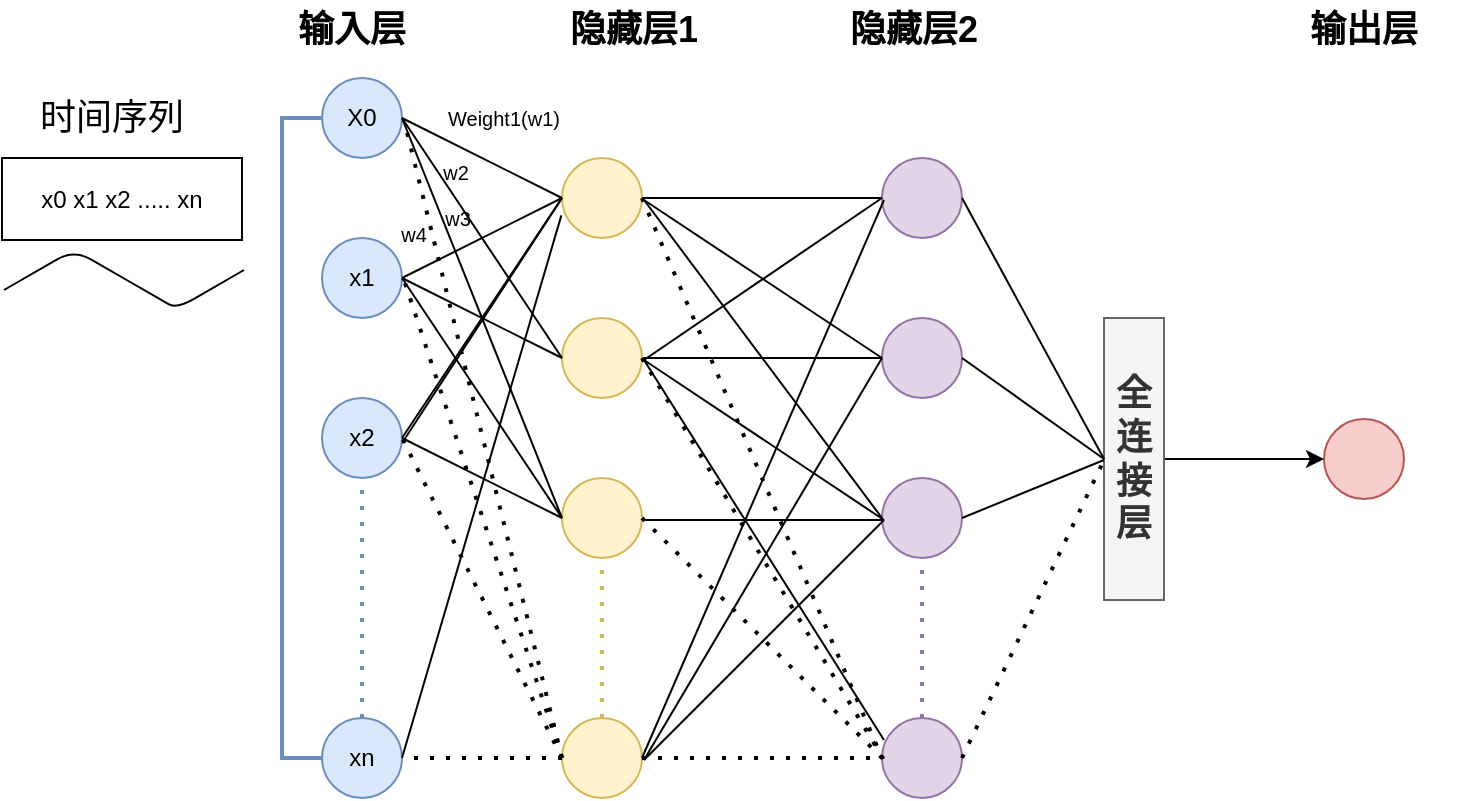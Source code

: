 <mxfile version="14.4.4" type="github">
  <diagram id="C5RBs43oDa-KdzZeNtuy" name="Page-1">
    <mxGraphModel dx="764" dy="400" grid="1" gridSize="10" guides="1" tooltips="1" connect="1" arrows="1" fold="1" page="1" pageScale="1" pageWidth="827" pageHeight="1169" math="0" shadow="0">
      <root>
        <mxCell id="WIyWlLk6GJQsqaUBKTNV-0" />
        <mxCell id="WIyWlLk6GJQsqaUBKTNV-1" parent="WIyWlLk6GJQsqaUBKTNV-0" />
        <object label="X0" id="_86lbjDXmj_31HlodiXY-0">
          <mxCell style="ellipse;whiteSpace=wrap;html=1;aspect=fixed;fillColor=#dae8fc;strokeColor=#6c8ebf;" vertex="1" parent="WIyWlLk6GJQsqaUBKTNV-1">
            <mxGeometry x="239" y="119" width="40" height="40" as="geometry" />
          </mxCell>
        </object>
        <mxCell id="_86lbjDXmj_31HlodiXY-2" value="x1" style="ellipse;whiteSpace=wrap;html=1;aspect=fixed;fillColor=#dae8fc;strokeColor=#6c8ebf;" vertex="1" parent="WIyWlLk6GJQsqaUBKTNV-1">
          <mxGeometry x="239" y="199" width="40" height="40" as="geometry" />
        </mxCell>
        <mxCell id="_86lbjDXmj_31HlodiXY-3" value="x2" style="ellipse;whiteSpace=wrap;html=1;aspect=fixed;fillColor=#dae8fc;strokeColor=#6c8ebf;" vertex="1" parent="WIyWlLk6GJQsqaUBKTNV-1">
          <mxGeometry x="239" y="279" width="40" height="40" as="geometry" />
        </mxCell>
        <mxCell id="_86lbjDXmj_31HlodiXY-4" value="xn" style="ellipse;whiteSpace=wrap;html=1;aspect=fixed;fillColor=#dae8fc;strokeColor=#6c8ebf;" vertex="1" parent="WIyWlLk6GJQsqaUBKTNV-1">
          <mxGeometry x="239" y="439" width="40" height="40" as="geometry" />
        </mxCell>
        <mxCell id="_86lbjDXmj_31HlodiXY-7" value="" style="endArrow=none;dashed=1;html=1;dashPattern=1 3;strokeWidth=2;fillColor=#dae8fc;strokeColor=#6c8ebf;entryX=0.5;entryY=1;entryDx=0;entryDy=0;exitX=0.5;exitY=0;exitDx=0;exitDy=0;" edge="1" parent="WIyWlLk6GJQsqaUBKTNV-1" source="_86lbjDXmj_31HlodiXY-4" target="_86lbjDXmj_31HlodiXY-3">
          <mxGeometry width="50" height="50" relative="1" as="geometry">
            <mxPoint x="259" y="429" as="sourcePoint" />
            <mxPoint x="499" y="299" as="targetPoint" />
            <Array as="points" />
          </mxGeometry>
        </mxCell>
        <mxCell id="_86lbjDXmj_31HlodiXY-8" value="" style="ellipse;whiteSpace=wrap;html=1;aspect=fixed;fillColor=#fff2cc;strokeColor=#d6b656;" vertex="1" parent="WIyWlLk6GJQsqaUBKTNV-1">
          <mxGeometry x="359" y="239" width="40" height="40" as="geometry" />
        </mxCell>
        <mxCell id="_86lbjDXmj_31HlodiXY-9" value="" style="ellipse;whiteSpace=wrap;html=1;aspect=fixed;fillColor=#fff2cc;strokeColor=#d6b656;" vertex="1" parent="WIyWlLk6GJQsqaUBKTNV-1">
          <mxGeometry x="359" y="319" width="40" height="40" as="geometry" />
        </mxCell>
        <mxCell id="_86lbjDXmj_31HlodiXY-10" value="" style="ellipse;whiteSpace=wrap;html=1;aspect=fixed;fillColor=#fff2cc;strokeColor=#d6b656;" vertex="1" parent="WIyWlLk6GJQsqaUBKTNV-1">
          <mxGeometry x="359" y="439" width="40" height="40" as="geometry" />
        </mxCell>
        <mxCell id="_86lbjDXmj_31HlodiXY-11" value="" style="ellipse;whiteSpace=wrap;html=1;aspect=fixed;fillColor=#e1d5e7;strokeColor=#9673a6;" vertex="1" parent="WIyWlLk6GJQsqaUBKTNV-1">
          <mxGeometry x="519" y="239" width="40" height="40" as="geometry" />
        </mxCell>
        <mxCell id="_86lbjDXmj_31HlodiXY-12" value="" style="ellipse;whiteSpace=wrap;html=1;aspect=fixed;fillColor=#e1d5e7;strokeColor=#9673a6;" vertex="1" parent="WIyWlLk6GJQsqaUBKTNV-1">
          <mxGeometry x="519" y="319" width="40" height="40" as="geometry" />
        </mxCell>
        <mxCell id="_86lbjDXmj_31HlodiXY-13" value="" style="ellipse;whiteSpace=wrap;html=1;aspect=fixed;fillColor=#e1d5e7;strokeColor=#9673a6;" vertex="1" parent="WIyWlLk6GJQsqaUBKTNV-1">
          <mxGeometry x="519" y="439" width="40" height="40" as="geometry" />
        </mxCell>
        <mxCell id="_86lbjDXmj_31HlodiXY-14" value="" style="ellipse;whiteSpace=wrap;html=1;aspect=fixed;fillColor=#e1d5e7;strokeColor=#9673a6;" vertex="1" parent="WIyWlLk6GJQsqaUBKTNV-1">
          <mxGeometry x="519" y="159" width="40" height="40" as="geometry" />
        </mxCell>
        <mxCell id="_86lbjDXmj_31HlodiXY-15" value="" style="ellipse;whiteSpace=wrap;html=1;aspect=fixed;fillColor=#fff2cc;strokeColor=#d6b656;" vertex="1" parent="WIyWlLk6GJQsqaUBKTNV-1">
          <mxGeometry x="359" y="159" width="40" height="40" as="geometry" />
        </mxCell>
        <mxCell id="_86lbjDXmj_31HlodiXY-16" value="" style="endArrow=none;dashed=1;html=1;dashPattern=1 3;strokeWidth=2;entryX=0.5;entryY=1;entryDx=0;entryDy=0;exitX=0.5;exitY=0;exitDx=0;exitDy=0;fillColor=#fff2cc;strokeColor=#d6b656;" edge="1" parent="WIyWlLk6GJQsqaUBKTNV-1" source="_86lbjDXmj_31HlodiXY-10" target="_86lbjDXmj_31HlodiXY-9">
          <mxGeometry width="50" height="50" relative="1" as="geometry">
            <mxPoint x="449" y="279" as="sourcePoint" />
            <mxPoint x="499" y="229" as="targetPoint" />
            <Array as="points" />
          </mxGeometry>
        </mxCell>
        <mxCell id="_86lbjDXmj_31HlodiXY-17" value="" style="endArrow=none;dashed=1;html=1;dashPattern=1 3;strokeWidth=2;entryX=0.5;entryY=1;entryDx=0;entryDy=0;exitX=0.5;exitY=0;exitDx=0;exitDy=0;fillColor=#e1d5e7;strokeColor=#9673a6;" edge="1" parent="WIyWlLk6GJQsqaUBKTNV-1" source="_86lbjDXmj_31HlodiXY-13" target="_86lbjDXmj_31HlodiXY-12">
          <mxGeometry width="50" height="50" relative="1" as="geometry">
            <mxPoint x="449" y="279" as="sourcePoint" />
            <mxPoint x="499" y="229" as="targetPoint" />
          </mxGeometry>
        </mxCell>
        <mxCell id="_86lbjDXmj_31HlodiXY-19" value="" style="ellipse;whiteSpace=wrap;html=1;aspect=fixed;fillColor=#f8cecc;strokeColor=#b85450;" vertex="1" parent="WIyWlLk6GJQsqaUBKTNV-1">
          <mxGeometry x="740" y="289.5" width="40" height="40" as="geometry" />
        </mxCell>
        <mxCell id="_86lbjDXmj_31HlodiXY-21" value="x0 x1 x2 ..... xn" style="rounded=0;whiteSpace=wrap;html=1;shadow=0;glass=0;" vertex="1" parent="WIyWlLk6GJQsqaUBKTNV-1">
          <mxGeometry x="79" y="159" width="120" height="41" as="geometry" />
        </mxCell>
        <mxCell id="_86lbjDXmj_31HlodiXY-22" value="" style="strokeWidth=2;html=1;shape=mxgraph.flowchart.annotation_1;align=left;pointerEvents=1;rounded=0;shadow=0;glass=0;fillColor=#dae8fc;strokeColor=#6c8ebf;" vertex="1" parent="WIyWlLk6GJQsqaUBKTNV-1">
          <mxGeometry x="219" y="139" width="20" height="320" as="geometry" />
        </mxCell>
        <mxCell id="_86lbjDXmj_31HlodiXY-25" value="输入层" style="text;html=1;strokeColor=none;fillColor=none;align=center;verticalAlign=middle;whiteSpace=wrap;rounded=0;shadow=0;glass=0;fontSize=18;fontStyle=1" vertex="1" parent="WIyWlLk6GJQsqaUBKTNV-1">
          <mxGeometry x="199" y="80" width="110" height="30" as="geometry" />
        </mxCell>
        <mxCell id="_86lbjDXmj_31HlodiXY-26" value="隐藏层1" style="text;html=1;strokeColor=none;fillColor=none;align=center;verticalAlign=middle;whiteSpace=wrap;rounded=0;shadow=0;glass=0;fontSize=18;fontStyle=1" vertex="1" parent="WIyWlLk6GJQsqaUBKTNV-1">
          <mxGeometry x="330" y="80" width="130" height="30" as="geometry" />
        </mxCell>
        <mxCell id="_86lbjDXmj_31HlodiXY-27" value="隐藏层2" style="text;html=1;strokeColor=none;fillColor=none;align=center;verticalAlign=middle;whiteSpace=wrap;rounded=0;shadow=0;glass=0;fontSize=18;fontStyle=1" vertex="1" parent="WIyWlLk6GJQsqaUBKTNV-1">
          <mxGeometry x="470" y="80" width="130" height="30" as="geometry" />
        </mxCell>
        <mxCell id="_86lbjDXmj_31HlodiXY-28" value="输出层" style="text;html=1;strokeColor=none;fillColor=none;align=center;verticalAlign=middle;whiteSpace=wrap;rounded=0;shadow=0;glass=0;fontSize=18;fontStyle=1" vertex="1" parent="WIyWlLk6GJQsqaUBKTNV-1">
          <mxGeometry x="705" y="80" width="110" height="30" as="geometry" />
        </mxCell>
        <mxCell id="_86lbjDXmj_31HlodiXY-33" value="" style="endArrow=none;html=1;fontSize=18;entryX=0;entryY=0.5;entryDx=0;entryDy=0;exitX=1;exitY=0.5;exitDx=0;exitDy=0;" edge="1" parent="WIyWlLk6GJQsqaUBKTNV-1" source="_86lbjDXmj_31HlodiXY-0" target="_86lbjDXmj_31HlodiXY-15">
          <mxGeometry width="50" height="50" relative="1" as="geometry">
            <mxPoint x="550" y="350" as="sourcePoint" />
            <mxPoint x="600" y="300" as="targetPoint" />
          </mxGeometry>
        </mxCell>
        <mxCell id="_86lbjDXmj_31HlodiXY-34" value="" style="endArrow=none;html=1;fontSize=18;entryX=0;entryY=0.5;entryDx=0;entryDy=0;exitX=1;exitY=0.5;exitDx=0;exitDy=0;" edge="1" parent="WIyWlLk6GJQsqaUBKTNV-1" source="_86lbjDXmj_31HlodiXY-2" target="_86lbjDXmj_31HlodiXY-8">
          <mxGeometry width="50" height="50" relative="1" as="geometry">
            <mxPoint x="550" y="350" as="sourcePoint" />
            <mxPoint x="600" y="300" as="targetPoint" />
          </mxGeometry>
        </mxCell>
        <mxCell id="_86lbjDXmj_31HlodiXY-35" value="" style="endArrow=none;html=1;fontSize=18;entryX=0;entryY=0.5;entryDx=0;entryDy=0;exitX=1;exitY=0.5;exitDx=0;exitDy=0;" edge="1" parent="WIyWlLk6GJQsqaUBKTNV-1" source="_86lbjDXmj_31HlodiXY-3" target="_86lbjDXmj_31HlodiXY-9">
          <mxGeometry width="50" height="50" relative="1" as="geometry">
            <mxPoint x="550" y="350" as="sourcePoint" />
            <mxPoint x="600" y="300" as="targetPoint" />
          </mxGeometry>
        </mxCell>
        <mxCell id="_86lbjDXmj_31HlodiXY-37" value="" style="endArrow=none;html=1;fontSize=18;entryX=0;entryY=0.5;entryDx=0;entryDy=0;exitX=1;exitY=0.5;exitDx=0;exitDy=0;" edge="1" parent="WIyWlLk6GJQsqaUBKTNV-1" source="_86lbjDXmj_31HlodiXY-2" target="_86lbjDXmj_31HlodiXY-15">
          <mxGeometry width="50" height="50" relative="1" as="geometry">
            <mxPoint x="550" y="350" as="sourcePoint" />
            <mxPoint x="600" y="300" as="targetPoint" />
          </mxGeometry>
        </mxCell>
        <mxCell id="_86lbjDXmj_31HlodiXY-38" value="" style="endArrow=none;html=1;fontSize=18;entryX=0;entryY=0.5;entryDx=0;entryDy=0;" edge="1" parent="WIyWlLk6GJQsqaUBKTNV-1" target="_86lbjDXmj_31HlodiXY-15">
          <mxGeometry width="50" height="50" relative="1" as="geometry">
            <mxPoint x="280" y="300" as="sourcePoint" />
            <mxPoint x="600" y="300" as="targetPoint" />
          </mxGeometry>
        </mxCell>
        <mxCell id="_86lbjDXmj_31HlodiXY-39" value="" style="endArrow=none;html=1;fontSize=18;entryX=0;entryY=0.5;entryDx=0;entryDy=0;exitX=1;exitY=0.5;exitDx=0;exitDy=0;" edge="1" parent="WIyWlLk6GJQsqaUBKTNV-1" source="_86lbjDXmj_31HlodiXY-3" target="_86lbjDXmj_31HlodiXY-15">
          <mxGeometry width="50" height="50" relative="1" as="geometry">
            <mxPoint x="550" y="350" as="sourcePoint" />
            <mxPoint x="470" y="270" as="targetPoint" />
          </mxGeometry>
        </mxCell>
        <mxCell id="_86lbjDXmj_31HlodiXY-40" value="" style="endArrow=none;html=1;fontSize=18;entryX=-0.008;entryY=0.717;entryDx=0;entryDy=0;entryPerimeter=0;exitX=1;exitY=0.5;exitDx=0;exitDy=0;" edge="1" parent="WIyWlLk6GJQsqaUBKTNV-1" source="_86lbjDXmj_31HlodiXY-4" target="_86lbjDXmj_31HlodiXY-15">
          <mxGeometry width="50" height="50" relative="1" as="geometry">
            <mxPoint x="550" y="350" as="sourcePoint" />
            <mxPoint x="600" y="300" as="targetPoint" />
          </mxGeometry>
        </mxCell>
        <mxCell id="_86lbjDXmj_31HlodiXY-41" value="" style="endArrow=none;dashed=1;html=1;dashPattern=1 3;strokeWidth=2;fontSize=18;entryX=1;entryY=0.5;entryDx=0;entryDy=0;exitX=0;exitY=0.5;exitDx=0;exitDy=0;" edge="1" parent="WIyWlLk6GJQsqaUBKTNV-1" source="_86lbjDXmj_31HlodiXY-10" target="_86lbjDXmj_31HlodiXY-3">
          <mxGeometry width="50" height="50" relative="1" as="geometry">
            <mxPoint x="550" y="420" as="sourcePoint" />
            <mxPoint x="600" y="370" as="targetPoint" />
          </mxGeometry>
        </mxCell>
        <mxCell id="_86lbjDXmj_31HlodiXY-43" value="" style="endArrow=none;html=1;fontSize=18;entryX=1;entryY=0.5;entryDx=0;entryDy=0;exitX=0;exitY=0.5;exitDx=0;exitDy=0;" edge="1" parent="WIyWlLk6GJQsqaUBKTNV-1" source="_86lbjDXmj_31HlodiXY-8" target="_86lbjDXmj_31HlodiXY-0">
          <mxGeometry width="50" height="50" relative="1" as="geometry">
            <mxPoint x="550" y="350" as="sourcePoint" />
            <mxPoint x="600" y="300" as="targetPoint" />
          </mxGeometry>
        </mxCell>
        <mxCell id="_86lbjDXmj_31HlodiXY-44" value="" style="endArrow=none;html=1;fontSize=18;entryX=1;entryY=0.5;entryDx=0;entryDy=0;exitX=0;exitY=0.5;exitDx=0;exitDy=0;" edge="1" parent="WIyWlLk6GJQsqaUBKTNV-1" source="_86lbjDXmj_31HlodiXY-9" target="_86lbjDXmj_31HlodiXY-0">
          <mxGeometry width="50" height="50" relative="1" as="geometry">
            <mxPoint x="550" y="350" as="sourcePoint" />
            <mxPoint x="600" y="300" as="targetPoint" />
          </mxGeometry>
        </mxCell>
        <mxCell id="_86lbjDXmj_31HlodiXY-45" value="" style="endArrow=none;html=1;fontSize=18;entryX=1;entryY=0.5;entryDx=0;entryDy=0;exitX=0;exitY=0.5;exitDx=0;exitDy=0;" edge="1" parent="WIyWlLk6GJQsqaUBKTNV-1" source="_86lbjDXmj_31HlodiXY-9" target="_86lbjDXmj_31HlodiXY-2">
          <mxGeometry width="50" height="50" relative="1" as="geometry">
            <mxPoint x="550" y="350" as="sourcePoint" />
            <mxPoint x="600" y="300" as="targetPoint" />
          </mxGeometry>
        </mxCell>
        <mxCell id="_86lbjDXmj_31HlodiXY-46" value="" style="endArrow=none;dashed=1;html=1;dashPattern=1 3;strokeWidth=2;fontSize=18;exitX=0;exitY=0.5;exitDx=0;exitDy=0;" edge="1" parent="WIyWlLk6GJQsqaUBKTNV-1" source="_86lbjDXmj_31HlodiXY-10">
          <mxGeometry width="50" height="50" relative="1" as="geometry">
            <mxPoint x="550" y="350" as="sourcePoint" />
            <mxPoint x="280" y="140" as="targetPoint" />
          </mxGeometry>
        </mxCell>
        <mxCell id="_86lbjDXmj_31HlodiXY-47" value="" style="endArrow=none;dashed=1;html=1;dashPattern=1 3;strokeWidth=2;fontSize=18;exitX=0;exitY=0.5;exitDx=0;exitDy=0;" edge="1" parent="WIyWlLk6GJQsqaUBKTNV-1" source="_86lbjDXmj_31HlodiXY-10">
          <mxGeometry width="50" height="50" relative="1" as="geometry">
            <mxPoint x="550" y="350" as="sourcePoint" />
            <mxPoint x="280" y="220" as="targetPoint" />
          </mxGeometry>
        </mxCell>
        <mxCell id="_86lbjDXmj_31HlodiXY-48" value="" style="endArrow=none;dashed=1;html=1;dashPattern=1 3;strokeWidth=2;fontSize=18;exitX=0;exitY=0.5;exitDx=0;exitDy=0;entryX=1;entryY=0.5;entryDx=0;entryDy=0;" edge="1" parent="WIyWlLk6GJQsqaUBKTNV-1" source="_86lbjDXmj_31HlodiXY-10" target="_86lbjDXmj_31HlodiXY-4">
          <mxGeometry width="50" height="50" relative="1" as="geometry">
            <mxPoint x="550" y="350" as="sourcePoint" />
            <mxPoint x="600" y="300" as="targetPoint" />
          </mxGeometry>
        </mxCell>
        <mxCell id="_86lbjDXmj_31HlodiXY-49" value="Weight1(w1)" style="text;html=1;strokeColor=none;fillColor=none;align=center;verticalAlign=middle;whiteSpace=wrap;rounded=0;shadow=0;glass=0;fontSize=10;" vertex="1" parent="WIyWlLk6GJQsqaUBKTNV-1">
          <mxGeometry x="290" y="129" width="80" height="20" as="geometry" />
        </mxCell>
        <mxCell id="_86lbjDXmj_31HlodiXY-50" value="w2" style="text;html=1;strokeColor=none;fillColor=none;align=center;verticalAlign=middle;whiteSpace=wrap;rounded=0;shadow=0;glass=0;fontSize=10;" vertex="1" parent="WIyWlLk6GJQsqaUBKTNV-1">
          <mxGeometry x="286" y="156" width="40" height="20" as="geometry" />
        </mxCell>
        <mxCell id="_86lbjDXmj_31HlodiXY-51" value="w3" style="text;html=1;strokeColor=none;fillColor=none;align=center;verticalAlign=middle;whiteSpace=wrap;rounded=0;shadow=0;glass=0;fontSize=10;" vertex="1" parent="WIyWlLk6GJQsqaUBKTNV-1">
          <mxGeometry x="287" y="179" width="40" height="20" as="geometry" />
        </mxCell>
        <mxCell id="_86lbjDXmj_31HlodiXY-54" value="w4" style="text;html=1;strokeColor=none;fillColor=none;align=center;verticalAlign=middle;whiteSpace=wrap;rounded=0;shadow=0;glass=0;fontSize=10;" vertex="1" parent="WIyWlLk6GJQsqaUBKTNV-1">
          <mxGeometry x="265" y="187" width="40" height="20" as="geometry" />
        </mxCell>
        <mxCell id="_86lbjDXmj_31HlodiXY-55" value="" style="edgeStyle=isometricEdgeStyle;endArrow=none;html=1;fontSize=10;" edge="1" parent="WIyWlLk6GJQsqaUBKTNV-1">
          <mxGeometry width="50" height="100" relative="1" as="geometry">
            <mxPoint x="80" y="225" as="sourcePoint" />
            <mxPoint x="200" y="215" as="targetPoint" />
            <Array as="points">
              <mxPoint x="150" y="225" />
            </Array>
          </mxGeometry>
        </mxCell>
        <mxCell id="_86lbjDXmj_31HlodiXY-56" value="&lt;font style=&quot;font-size: 18px&quot;&gt;时间序列&lt;/font&gt;" style="text;html=1;strokeColor=none;fillColor=none;align=center;verticalAlign=middle;whiteSpace=wrap;rounded=0;shadow=0;glass=0;fontSize=10;" vertex="1" parent="WIyWlLk6GJQsqaUBKTNV-1">
          <mxGeometry x="79" y="129" width="110" height="20" as="geometry" />
        </mxCell>
        <mxCell id="_86lbjDXmj_31HlodiXY-57" value="" style="endArrow=none;dashed=1;html=1;dashPattern=1 3;strokeWidth=2;fontSize=10;entryX=0;entryY=0.5;entryDx=0;entryDy=0;exitX=1;exitY=0.5;exitDx=0;exitDy=0;" edge="1" parent="WIyWlLk6GJQsqaUBKTNV-1" source="_86lbjDXmj_31HlodiXY-15" target="_86lbjDXmj_31HlodiXY-13">
          <mxGeometry width="50" height="50" relative="1" as="geometry">
            <mxPoint x="390" y="260" as="sourcePoint" />
            <mxPoint x="440" y="210" as="targetPoint" />
          </mxGeometry>
        </mxCell>
        <mxCell id="_86lbjDXmj_31HlodiXY-58" value="" style="endArrow=none;dashed=1;html=1;dashPattern=1 3;strokeWidth=2;fontSize=10;exitX=1;exitY=0.5;exitDx=0;exitDy=0;" edge="1" parent="WIyWlLk6GJQsqaUBKTNV-1" source="_86lbjDXmj_31HlodiXY-8">
          <mxGeometry width="50" height="50" relative="1" as="geometry">
            <mxPoint x="390" y="260" as="sourcePoint" />
            <mxPoint x="520" y="460" as="targetPoint" />
          </mxGeometry>
        </mxCell>
        <mxCell id="_86lbjDXmj_31HlodiXY-59" value="" style="endArrow=none;dashed=1;html=1;dashPattern=1 3;strokeWidth=2;fontSize=10;exitX=1;exitY=0.5;exitDx=0;exitDy=0;entryX=0;entryY=0.5;entryDx=0;entryDy=0;" edge="1" parent="WIyWlLk6GJQsqaUBKTNV-1" source="_86lbjDXmj_31HlodiXY-9" target="_86lbjDXmj_31HlodiXY-13">
          <mxGeometry width="50" height="50" relative="1" as="geometry">
            <mxPoint x="390" y="260" as="sourcePoint" />
            <mxPoint x="440" y="210" as="targetPoint" />
          </mxGeometry>
        </mxCell>
        <mxCell id="_86lbjDXmj_31HlodiXY-60" value="" style="endArrow=none;dashed=1;html=1;dashPattern=1 3;strokeWidth=2;fontSize=10;exitX=1;exitY=0.5;exitDx=0;exitDy=0;entryX=0;entryY=0.5;entryDx=0;entryDy=0;" edge="1" parent="WIyWlLk6GJQsqaUBKTNV-1" source="_86lbjDXmj_31HlodiXY-10" target="_86lbjDXmj_31HlodiXY-13">
          <mxGeometry width="50" height="50" relative="1" as="geometry">
            <mxPoint x="390" y="260" as="sourcePoint" />
            <mxPoint x="440" y="210" as="targetPoint" />
          </mxGeometry>
        </mxCell>
        <mxCell id="_86lbjDXmj_31HlodiXY-61" value="" style="endArrow=none;html=1;fontSize=10;entryX=0;entryY=0.5;entryDx=0;entryDy=0;exitX=1;exitY=0.5;exitDx=0;exitDy=0;" edge="1" parent="WIyWlLk6GJQsqaUBKTNV-1" source="_86lbjDXmj_31HlodiXY-15" target="_86lbjDXmj_31HlodiXY-14">
          <mxGeometry width="50" height="50" relative="1" as="geometry">
            <mxPoint x="390" y="260" as="sourcePoint" />
            <mxPoint x="440" y="210" as="targetPoint" />
          </mxGeometry>
        </mxCell>
        <mxCell id="_86lbjDXmj_31HlodiXY-62" value="" style="endArrow=none;html=1;fontSize=10;entryX=0;entryY=0.5;entryDx=0;entryDy=0;" edge="1" parent="WIyWlLk6GJQsqaUBKTNV-1" target="_86lbjDXmj_31HlodiXY-11">
          <mxGeometry width="50" height="50" relative="1" as="geometry">
            <mxPoint x="400" y="180" as="sourcePoint" />
            <mxPoint x="440" y="210" as="targetPoint" />
          </mxGeometry>
        </mxCell>
        <mxCell id="_86lbjDXmj_31HlodiXY-63" value="" style="endArrow=none;html=1;fontSize=10;entryX=0;entryY=0.5;entryDx=0;entryDy=0;" edge="1" parent="WIyWlLk6GJQsqaUBKTNV-1" target="_86lbjDXmj_31HlodiXY-12">
          <mxGeometry width="50" height="50" relative="1" as="geometry">
            <mxPoint x="400" y="180" as="sourcePoint" />
            <mxPoint x="440" y="210" as="targetPoint" />
          </mxGeometry>
        </mxCell>
        <mxCell id="_86lbjDXmj_31HlodiXY-64" value="" style="endArrow=none;html=1;fontSize=10;entryX=0;entryY=0.5;entryDx=0;entryDy=0;" edge="1" parent="WIyWlLk6GJQsqaUBKTNV-1" target="_86lbjDXmj_31HlodiXY-14">
          <mxGeometry width="50" height="50" relative="1" as="geometry">
            <mxPoint x="400" y="260" as="sourcePoint" />
            <mxPoint x="440" y="210" as="targetPoint" />
          </mxGeometry>
        </mxCell>
        <mxCell id="_86lbjDXmj_31HlodiXY-65" value="" style="endArrow=none;html=1;fontSize=10;" edge="1" parent="WIyWlLk6GJQsqaUBKTNV-1" target="_86lbjDXmj_31HlodiXY-11">
          <mxGeometry width="50" height="50" relative="1" as="geometry">
            <mxPoint x="400" y="259" as="sourcePoint" />
            <mxPoint x="440" y="210" as="targetPoint" />
          </mxGeometry>
        </mxCell>
        <mxCell id="_86lbjDXmj_31HlodiXY-66" value="" style="endArrow=none;html=1;fontSize=10;" edge="1" parent="WIyWlLk6GJQsqaUBKTNV-1">
          <mxGeometry width="50" height="50" relative="1" as="geometry">
            <mxPoint x="400" y="260" as="sourcePoint" />
            <mxPoint x="520" y="340" as="targetPoint" />
          </mxGeometry>
        </mxCell>
        <mxCell id="_86lbjDXmj_31HlodiXY-67" value="" style="endArrow=none;html=1;fontSize=10;" edge="1" parent="WIyWlLk6GJQsqaUBKTNV-1">
          <mxGeometry width="50" height="50" relative="1" as="geometry">
            <mxPoint x="400" y="260" as="sourcePoint" />
            <mxPoint x="520" y="450" as="targetPoint" />
          </mxGeometry>
        </mxCell>
        <mxCell id="_86lbjDXmj_31HlodiXY-68" value="" style="endArrow=none;html=1;fontSize=10;" edge="1" parent="WIyWlLk6GJQsqaUBKTNV-1">
          <mxGeometry width="50" height="50" relative="1" as="geometry">
            <mxPoint x="400" y="340" as="sourcePoint" />
            <mxPoint x="520" y="340" as="targetPoint" />
          </mxGeometry>
        </mxCell>
        <mxCell id="_86lbjDXmj_31HlodiXY-69" value="" style="endArrow=none;html=1;fontSize=10;exitX=1;exitY=0.5;exitDx=0;exitDy=0;" edge="1" parent="WIyWlLk6GJQsqaUBKTNV-1" source="_86lbjDXmj_31HlodiXY-10">
          <mxGeometry width="50" height="50" relative="1" as="geometry">
            <mxPoint x="390" y="330" as="sourcePoint" />
            <mxPoint x="520" y="180" as="targetPoint" />
          </mxGeometry>
        </mxCell>
        <mxCell id="_86lbjDXmj_31HlodiXY-70" value="" style="endArrow=none;html=1;fontSize=10;entryX=0;entryY=0.5;entryDx=0;entryDy=0;" edge="1" parent="WIyWlLk6GJQsqaUBKTNV-1" target="_86lbjDXmj_31HlodiXY-11">
          <mxGeometry width="50" height="50" relative="1" as="geometry">
            <mxPoint x="400" y="460" as="sourcePoint" />
            <mxPoint x="440" y="280" as="targetPoint" />
          </mxGeometry>
        </mxCell>
        <mxCell id="_86lbjDXmj_31HlodiXY-71" value="" style="endArrow=none;html=1;fontSize=10;" edge="1" parent="WIyWlLk6GJQsqaUBKTNV-1">
          <mxGeometry width="50" height="50" relative="1" as="geometry">
            <mxPoint x="400" y="460" as="sourcePoint" />
            <mxPoint x="520" y="340" as="targetPoint" />
          </mxGeometry>
        </mxCell>
        <mxCell id="_86lbjDXmj_31HlodiXY-86" style="edgeStyle=orthogonalEdgeStyle;rounded=0;orthogonalLoop=1;jettySize=auto;html=1;exitX=1;exitY=0.5;exitDx=0;exitDy=0;entryX=0;entryY=0.5;entryDx=0;entryDy=0;fontSize=10;" edge="1" parent="WIyWlLk6GJQsqaUBKTNV-1" source="_86lbjDXmj_31HlodiXY-75" target="_86lbjDXmj_31HlodiXY-19">
          <mxGeometry relative="1" as="geometry" />
        </mxCell>
        <mxCell id="_86lbjDXmj_31HlodiXY-75" value="&lt;span style=&quot;font-size: 18px&quot;&gt;全连接层&lt;/span&gt;" style="rounded=0;whiteSpace=wrap;html=1;shadow=0;glass=0;fontSize=10;fontStyle=1;fillColor=#f5f5f5;strokeColor=#666666;fontColor=#333333;" vertex="1" parent="WIyWlLk6GJQsqaUBKTNV-1">
          <mxGeometry x="630" y="239" width="30" height="141" as="geometry" />
        </mxCell>
        <mxCell id="_86lbjDXmj_31HlodiXY-77" value="" style="endArrow=none;html=1;fontSize=10;entryX=1;entryY=0.5;entryDx=0;entryDy=0;exitX=0;exitY=0.5;exitDx=0;exitDy=0;" edge="1" parent="WIyWlLk6GJQsqaUBKTNV-1" source="_86lbjDXmj_31HlodiXY-75" target="_86lbjDXmj_31HlodiXY-14">
          <mxGeometry width="50" height="50" relative="1" as="geometry">
            <mxPoint x="390" y="330" as="sourcePoint" />
            <mxPoint x="440" y="280" as="targetPoint" />
          </mxGeometry>
        </mxCell>
        <mxCell id="_86lbjDXmj_31HlodiXY-79" value="" style="endArrow=none;html=1;fontSize=10;entryX=1;entryY=0.5;entryDx=0;entryDy=0;exitX=0;exitY=0.5;exitDx=0;exitDy=0;" edge="1" parent="WIyWlLk6GJQsqaUBKTNV-1" source="_86lbjDXmj_31HlodiXY-75" target="_86lbjDXmj_31HlodiXY-11">
          <mxGeometry width="50" height="50" relative="1" as="geometry">
            <mxPoint x="610" y="310" as="sourcePoint" />
            <mxPoint x="440" y="280" as="targetPoint" />
          </mxGeometry>
        </mxCell>
        <mxCell id="_86lbjDXmj_31HlodiXY-83" value="" style="endArrow=none;html=1;fontSize=10;exitX=1;exitY=0.5;exitDx=0;exitDy=0;" edge="1" parent="WIyWlLk6GJQsqaUBKTNV-1" source="_86lbjDXmj_31HlodiXY-12">
          <mxGeometry width="50" height="50" relative="1" as="geometry">
            <mxPoint x="390" y="330" as="sourcePoint" />
            <mxPoint x="630" y="310" as="targetPoint" />
          </mxGeometry>
        </mxCell>
        <mxCell id="_86lbjDXmj_31HlodiXY-84" value="" style="endArrow=none;dashed=1;html=1;dashPattern=1 3;strokeWidth=2;fontSize=10;exitX=1;exitY=0.5;exitDx=0;exitDy=0;" edge="1" parent="WIyWlLk6GJQsqaUBKTNV-1" source="_86lbjDXmj_31HlodiXY-13">
          <mxGeometry width="50" height="50" relative="1" as="geometry">
            <mxPoint x="390" y="330" as="sourcePoint" />
            <mxPoint x="630" y="310" as="targetPoint" />
          </mxGeometry>
        </mxCell>
      </root>
    </mxGraphModel>
  </diagram>
</mxfile>
